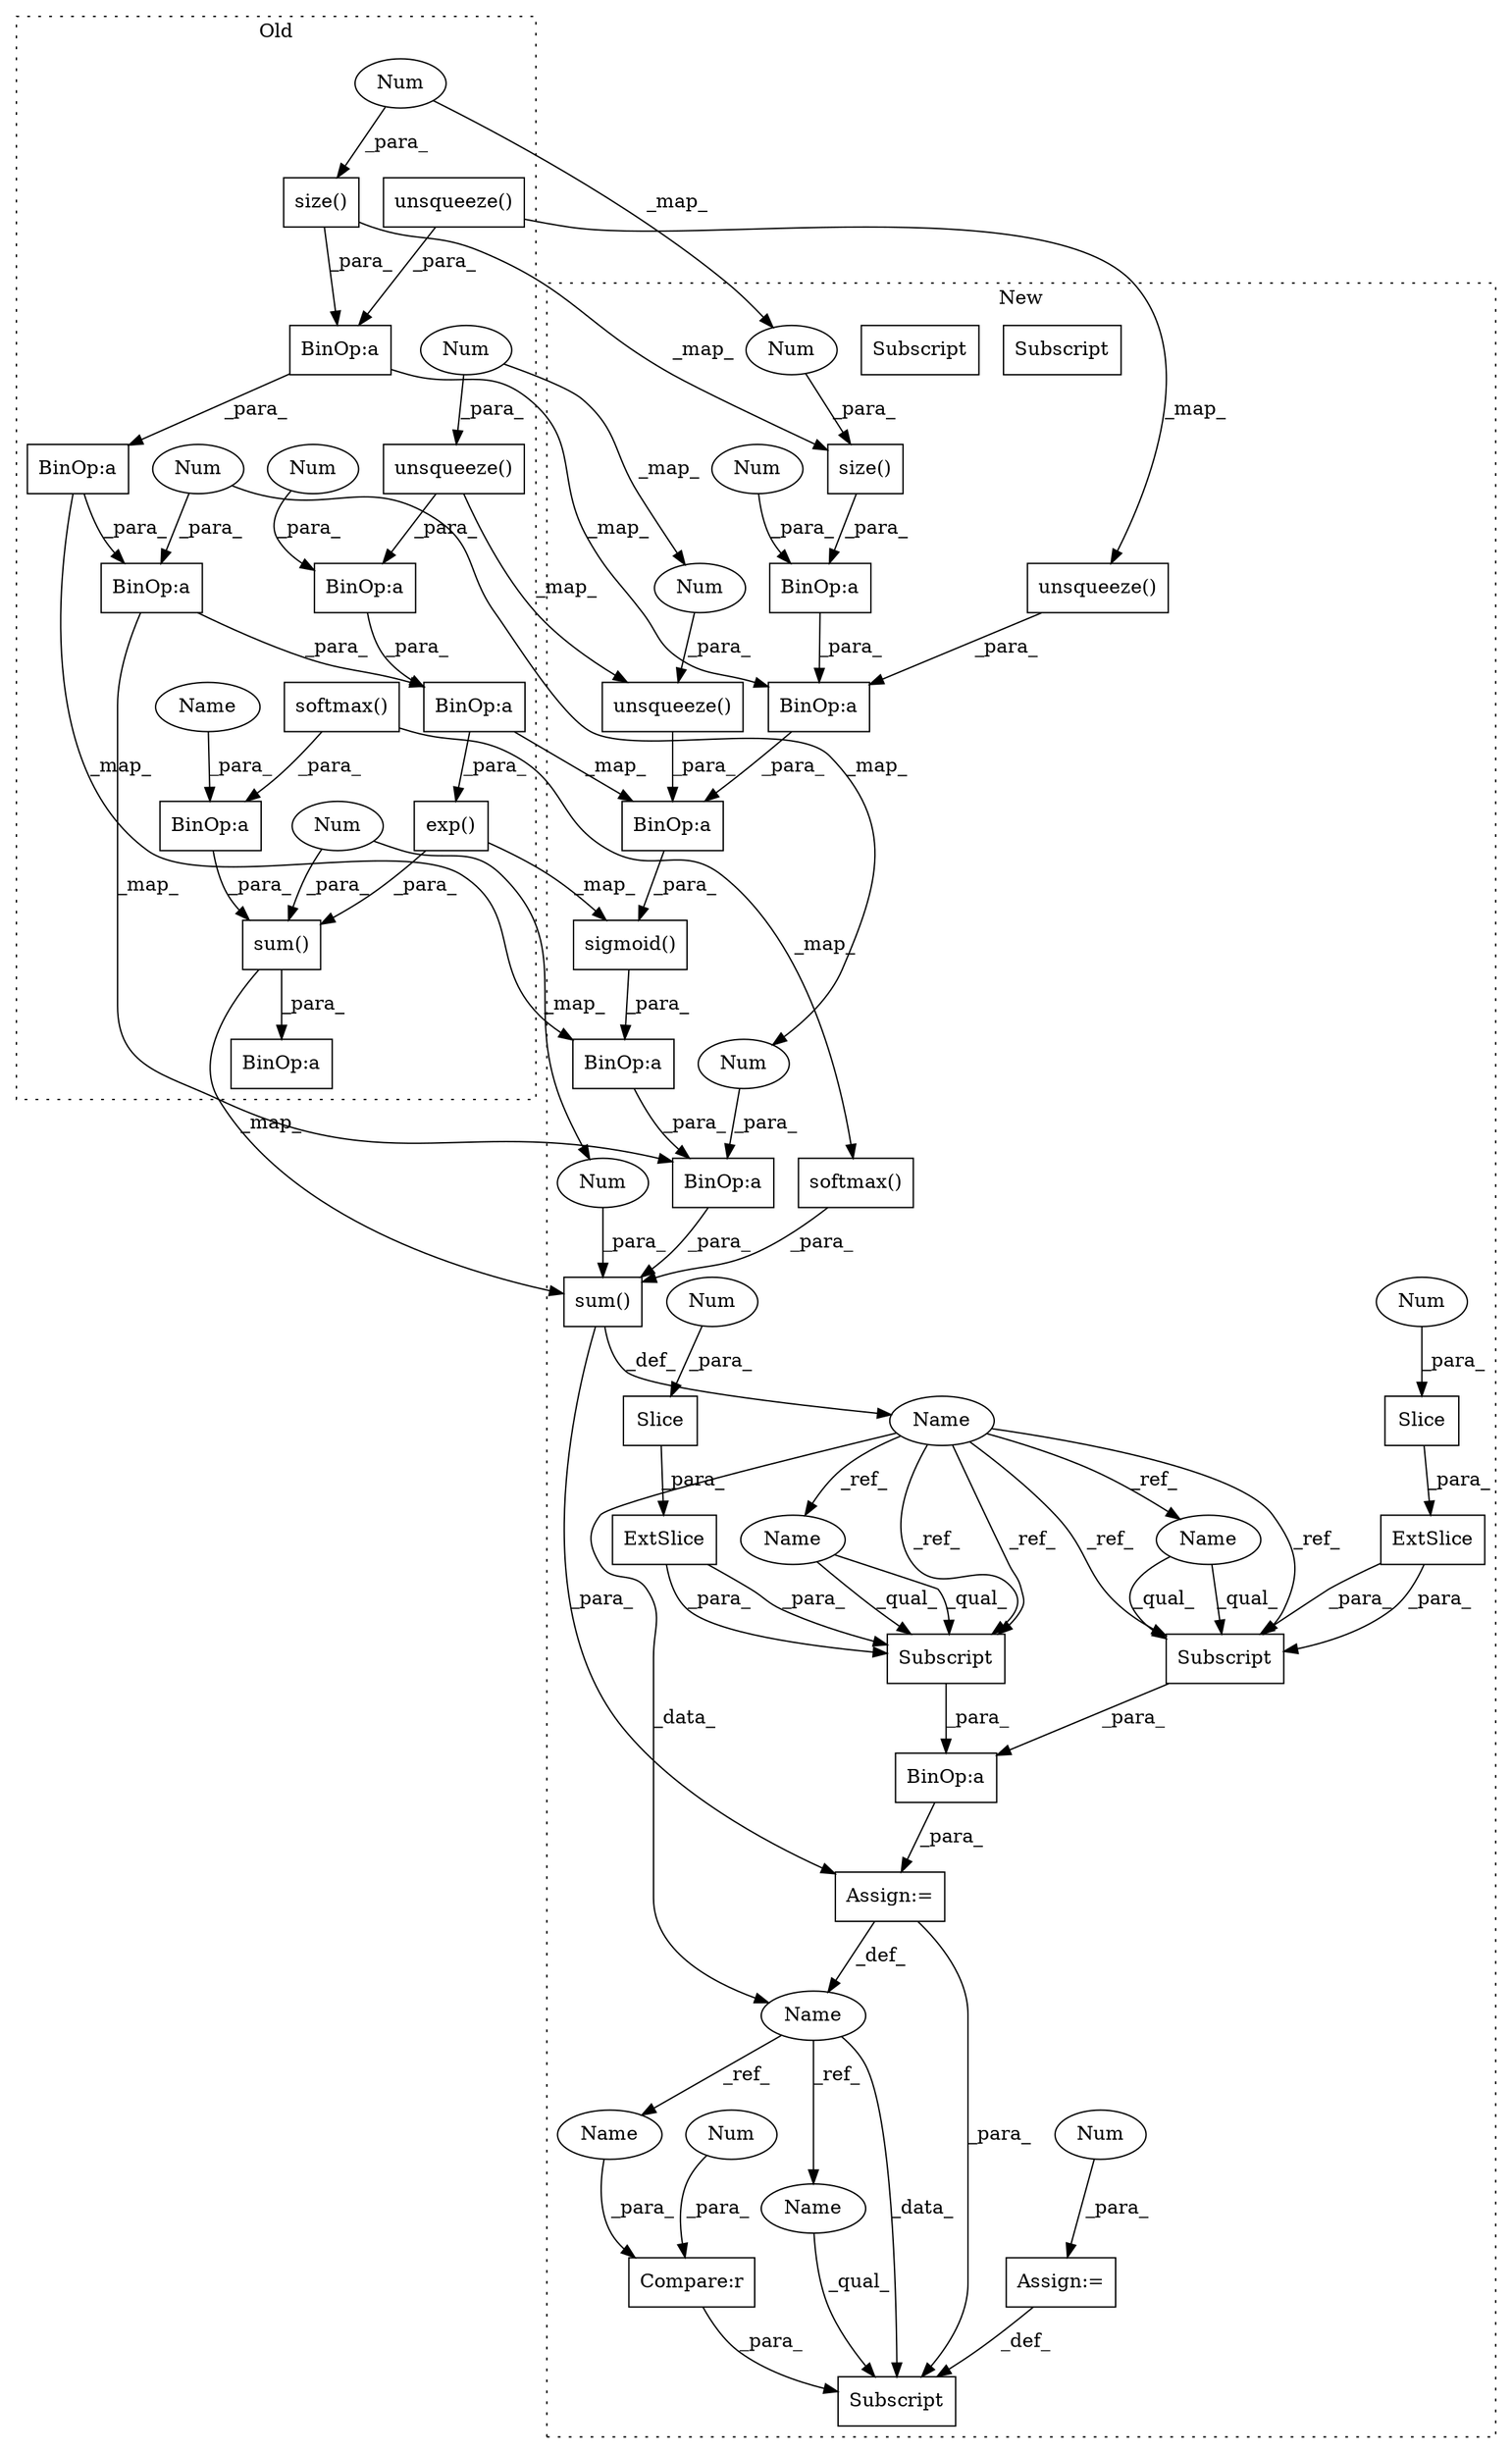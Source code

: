 digraph G {
subgraph cluster0 {
1 [label="exp()" a="75" s="15435,15506" l="10,1" shape="box"];
3 [label="BinOp:a" a="82" s="15535" l="3" shape="box"];
4 [label="BinOp:a" a="82" s="15502" l="2" shape="box"];
6 [label="BinOp:a" a="82" s="15285" l="3" shape="box"];
8 [label="softmax()" a="75" s="15259,15276" l="14,9" shape="box"];
15 [label="BinOp:a" a="82" s="15471" l="3" shape="box"];
18 [label="BinOp:a" a="82" s="15446" l="36" shape="box"];
20 [label="BinOp:a" a="82" s="15476" l="2" shape="box"];
22 [label="BinOp:a" a="82" s="15449" l="3" shape="box"];
28 [label="size()" a="75" s="15354,15367" l="12,1" shape="box"];
30 [label="Num" a="76" s="15446" l="3" shape="ellipse"];
32 [label="Num" a="76" s="15366" l="1" shape="ellipse"];
34 [label="unsqueeze()" a="75" s="15483,15501" l="16,1" shape="box"];
37 [label="Num" a="76" s="15499" l="2" shape="ellipse"];
39 [label="unsqueeze()" a="75" s="15453,15470" l="15,1" shape="box"];
44 [label="Num" a="76" s="15504" l="1" shape="ellipse"];
49 [label="sum()" a="75" s="15538,15556" l="10,1" shape="box"];
50 [label="Num" a="76" s="15555" l="1" shape="ellipse"];
54 [label="Name" a="87" s="15288" l="5" shape="ellipse"];
label = "Old";
style="dotted";
}
subgraph cluster1 {
2 [label="sigmoid()" a="75" s="5713,5773" l="14,1" shape="box"];
5 [label="BinOp:a" a="82" s="5634" l="1" shape="box"];
7 [label="BinOp:a" a="82" s="5887" l="3" shape="box"];
9 [label="softmax()" a="75" s="5561,5578" l="14,9" shape="box"];
10 [label="Name" a="87" s="5825" l="7" shape="ellipse"];
11 [label="Subscript" a="63" s="5873,0" l="14,0" shape="box"];
12 [label="Compare:r" a="40" s="5922" l="12" shape="box"];
13 [label="Name" a="87" s="5863" l="7" shape="ellipse"];
14 [label="Subscript" a="63" s="5914,0" l="21,0" shape="box"];
16 [label="BinOp:a" a="82" s="5746" l="3" shape="box"];
17 [label="Subscript" a="63" s="5890,0" l="15,0" shape="box"];
19 [label="BinOp:a" a="82" s="5751" l="3" shape="box"];
21 [label="BinOp:a" a="82" s="5710" l="3" shape="box"];
23 [label="BinOp:a" a="82" s="5705" l="3" shape="box"];
24 [label="ExtSlice" a="85" s="5873" l="7" shape="box"];
25 [label="Slice" a="80" s="5884" l="1" shape="box"];
26 [label="ExtSlice" a="85" s="5890" l="7" shape="box"];
27 [label="Slice" a="80" s="5901" l="1" shape="box"];
29 [label="size()" a="75" s="5620,5633" l="12,1" shape="box"];
31 [label="Num" a="76" s="5704" l="1" shape="ellipse"];
33 [label="Num" a="76" s="5632" l="1" shape="ellipse"];
35 [label="unsqueeze()" a="75" s="5754,5772" l="16,1" shape="box"];
36 [label="Num" a="76" s="5770" l="2" shape="ellipse"];
38 [label="unsqueeze()" a="75" s="5728,5745" l="15,1" shape="box"];
40 [label="Num" a="76" s="5933" l="1" shape="ellipse"];
41 [label="Num" a="76" s="5635" l="1" shape="ellipse"];
42 [label="Num" a="76" s="5884" l="1" shape="ellipse"];
43 [label="Num" a="76" s="5902" l="2" shape="ellipse"];
45 [label="Assign:=" a="68" s="5870" l="3" shape="box"];
46 [label="Assign:=" a="68" s="5935" l="3" shape="box"];
47 [label="Num" a="76" s="5938" l="4" shape="ellipse"];
48 [label="sum()" a="75" s="5835,5853" l="10,1" shape="box"];
51 [label="Num" a="76" s="5852" l="1" shape="ellipse"];
52 [label="Name" a="87" s="5922" l="7" shape="ellipse"];
53 [label="Name" a="87" s="5914" l="7" shape="ellipse"];
55 [label="Name" a="87" s="5890" l="7" shape="ellipse"];
56 [label="Name" a="87" s="5873" l="7" shape="ellipse"];
57 [label="Subscript" a="63" s="5890,0" l="15,0" shape="box"];
58 [label="Subscript" a="63" s="5873,0" l="14,0" shape="box"];
label = "New";
style="dotted";
}
1 -> 2 [label="_map_"];
1 -> 49 [label="_para_"];
2 -> 21 [label="_para_"];
4 -> 18 [label="_para_"];
5 -> 16 [label="_para_"];
6 -> 49 [label="_para_"];
7 -> 45 [label="_para_"];
8 -> 9 [label="_map_"];
8 -> 6 [label="_para_"];
9 -> 48 [label="_para_"];
10 -> 13 [label="_data_"];
10 -> 57 [label="_ref_"];
10 -> 57 [label="_ref_"];
10 -> 58 [label="_ref_"];
10 -> 58 [label="_ref_"];
10 -> 55 [label="_ref_"];
10 -> 56 [label="_ref_"];
12 -> 14 [label="_para_"];
13 -> 52 [label="_ref_"];
13 -> 53 [label="_ref_"];
13 -> 14 [label="_data_"];
15 -> 16 [label="_map_"];
15 -> 20 [label="_para_"];
16 -> 19 [label="_para_"];
18 -> 19 [label="_map_"];
18 -> 1 [label="_para_"];
19 -> 2 [label="_para_"];
20 -> 21 [label="_map_"];
20 -> 22 [label="_para_"];
21 -> 23 [label="_para_"];
22 -> 23 [label="_map_"];
22 -> 18 [label="_para_"];
23 -> 48 [label="_para_"];
24 -> 58 [label="_para_"];
24 -> 58 [label="_para_"];
25 -> 24 [label="_para_"];
26 -> 57 [label="_para_"];
26 -> 57 [label="_para_"];
27 -> 26 [label="_para_"];
28 -> 29 [label="_map_"];
28 -> 15 [label="_para_"];
29 -> 5 [label="_para_"];
30 -> 22 [label="_para_"];
30 -> 31 [label="_map_"];
31 -> 23 [label="_para_"];
32 -> 28 [label="_para_"];
32 -> 33 [label="_map_"];
33 -> 29 [label="_para_"];
34 -> 35 [label="_map_"];
34 -> 4 [label="_para_"];
35 -> 19 [label="_para_"];
36 -> 35 [label="_para_"];
37 -> 36 [label="_map_"];
37 -> 34 [label="_para_"];
38 -> 16 [label="_para_"];
39 -> 38 [label="_map_"];
39 -> 15 [label="_para_"];
40 -> 12 [label="_para_"];
41 -> 5 [label="_para_"];
42 -> 25 [label="_para_"];
43 -> 27 [label="_para_"];
44 -> 4 [label="_para_"];
45 -> 13 [label="_def_"];
45 -> 14 [label="_para_"];
46 -> 14 [label="_def_"];
47 -> 46 [label="_para_"];
48 -> 45 [label="_para_"];
48 -> 10 [label="_def_"];
49 -> 3 [label="_para_"];
49 -> 48 [label="_map_"];
50 -> 51 [label="_map_"];
50 -> 49 [label="_para_"];
51 -> 48 [label="_para_"];
52 -> 12 [label="_para_"];
53 -> 14 [label="_qual_"];
54 -> 6 [label="_para_"];
55 -> 57 [label="_qual_"];
55 -> 57 [label="_qual_"];
56 -> 58 [label="_qual_"];
56 -> 58 [label="_qual_"];
57 -> 7 [label="_para_"];
58 -> 7 [label="_para_"];
}
